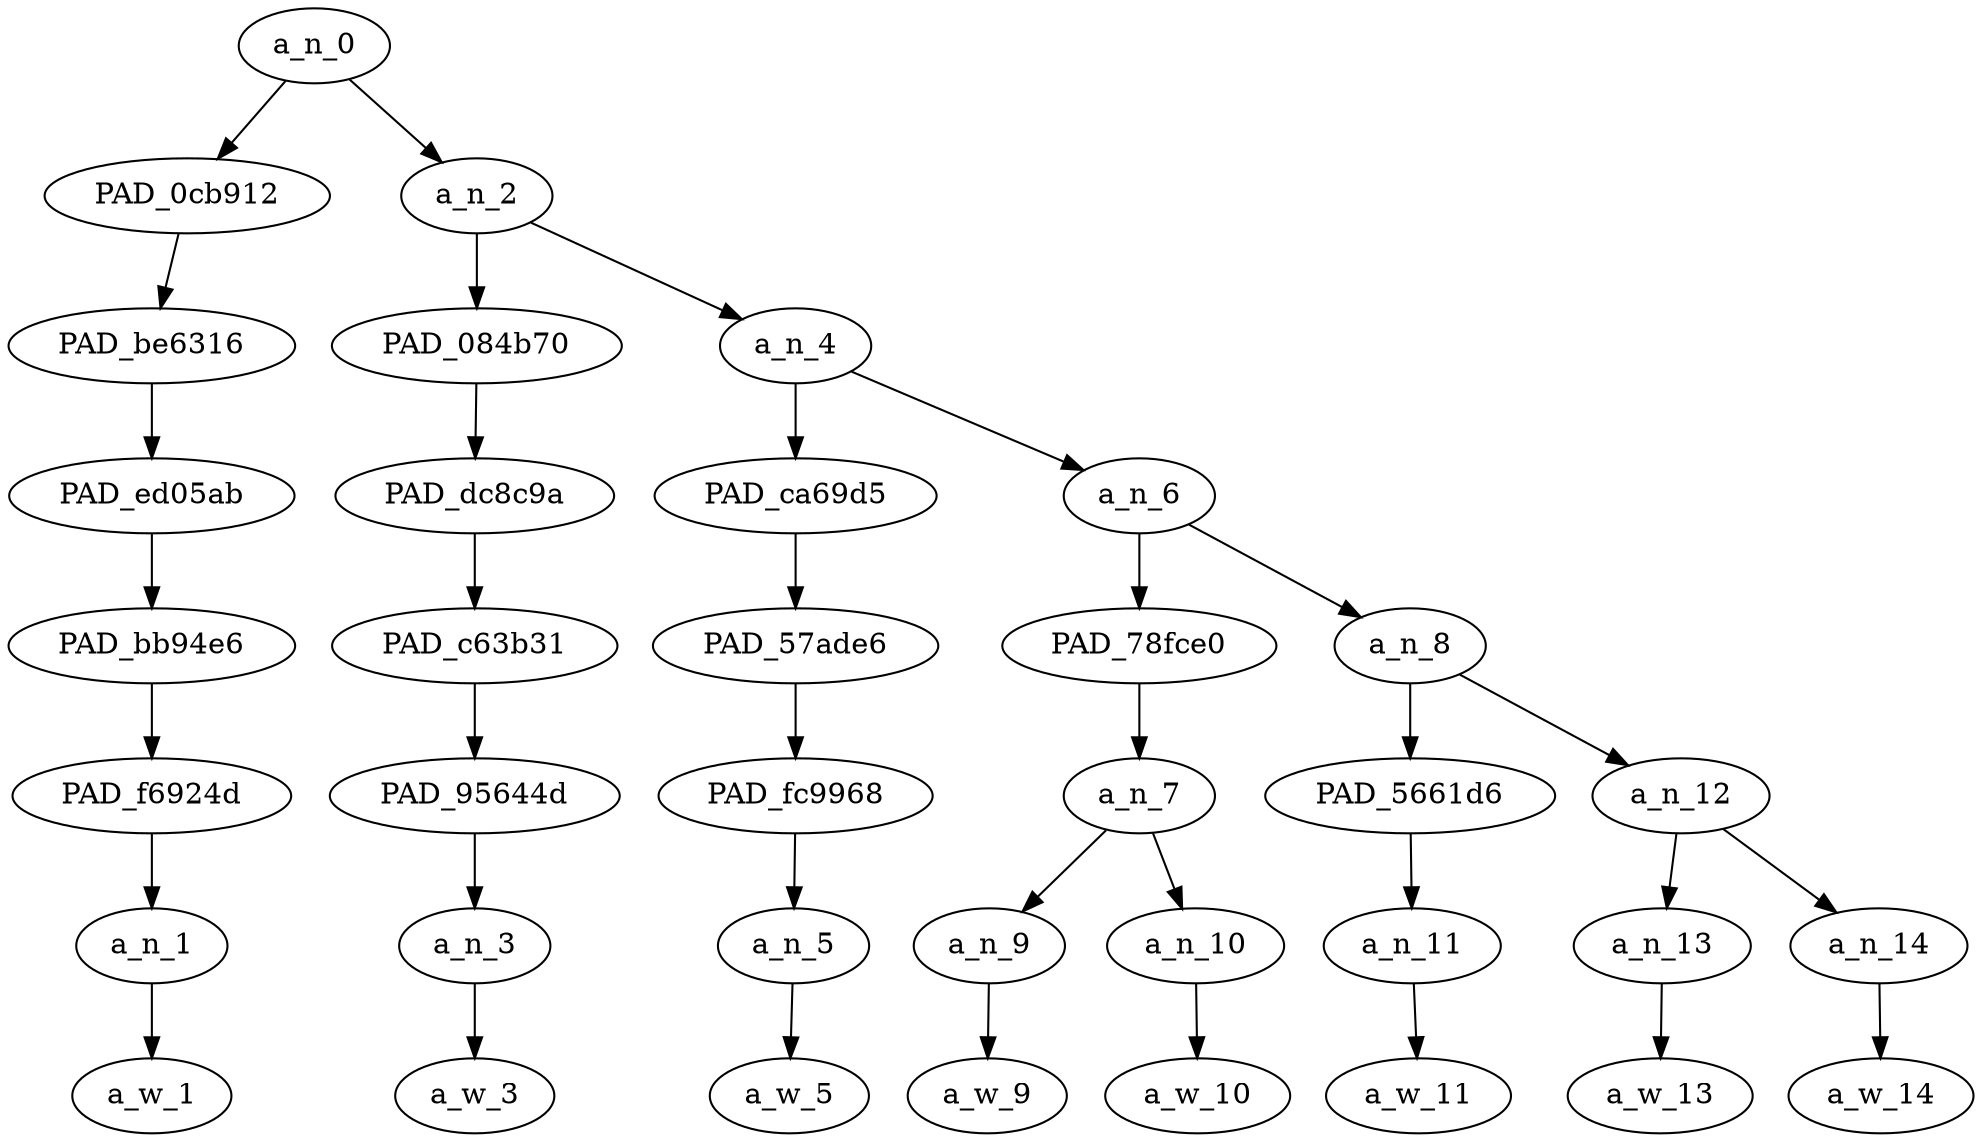 strict digraph "" {
	a_n_0	[div_dir=1,
		index=0,
		level=7,
		pos="1.078125,7!",
		text_span="[0, 1, 2, 3, 4, 5, 6, 7]",
		value=1.00000000];
	PAD_0cb912	[div_dir=-1,
		index=0,
		level=6,
		pos="0.0,6!",
		text_span="[0]",
		value=0.09637617];
	a_n_0 -> PAD_0cb912;
	a_n_2	[div_dir=1,
		index=1,
		level=6,
		pos="2.15625,6!",
		text_span="[1, 2, 3, 4, 5, 6, 7]",
		value=0.90302595];
	a_n_0 -> a_n_2;
	PAD_be6316	[div_dir=-1,
		index=0,
		level=5,
		pos="0.0,5!",
		text_span="[0]",
		value=0.09637617];
	PAD_0cb912 -> PAD_be6316;
	PAD_ed05ab	[div_dir=-1,
		index=0,
		level=4,
		pos="0.0,4!",
		text_span="[0]",
		value=0.09637617];
	PAD_be6316 -> PAD_ed05ab;
	PAD_bb94e6	[div_dir=-1,
		index=0,
		level=3,
		pos="0.0,3!",
		text_span="[0]",
		value=0.09637617];
	PAD_ed05ab -> PAD_bb94e6;
	PAD_f6924d	[div_dir=-1,
		index=0,
		level=2,
		pos="0.0,2!",
		text_span="[0]",
		value=0.09637617];
	PAD_bb94e6 -> PAD_f6924d;
	a_n_1	[div_dir=-1,
		index=0,
		level=1,
		pos="0.0,1!",
		text_span="[0]",
		value=0.09637617];
	PAD_f6924d -> a_n_1;
	a_w_1	[div_dir=0,
		index=0,
		level=0,
		pos="0,0!",
		text_span="[0]",
		value=they];
	a_n_1 -> a_w_1;
	PAD_084b70	[div_dir=-1,
		index=1,
		level=5,
		pos="1.0,5!",
		text_span="[1]",
		value=0.11463458];
	a_n_2 -> PAD_084b70;
	a_n_4	[div_dir=1,
		index=2,
		level=5,
		pos="3.3125,5!",
		text_span="[2, 3, 4, 5, 6, 7]",
		value=0.78769457];
	a_n_2 -> a_n_4;
	PAD_dc8c9a	[div_dir=-1,
		index=1,
		level=4,
		pos="1.0,4!",
		text_span="[1]",
		value=0.11463458];
	PAD_084b70 -> PAD_dc8c9a;
	PAD_c63b31	[div_dir=-1,
		index=1,
		level=3,
		pos="1.0,3!",
		text_span="[1]",
		value=0.11463458];
	PAD_dc8c9a -> PAD_c63b31;
	PAD_95644d	[div_dir=-1,
		index=1,
		level=2,
		pos="1.0,2!",
		text_span="[1]",
		value=0.11463458];
	PAD_c63b31 -> PAD_95644d;
	a_n_3	[div_dir=-1,
		index=1,
		level=1,
		pos="1.0,1!",
		text_span="[1]",
		value=0.11463458];
	PAD_95644d -> a_n_3;
	a_w_3	[div_dir=0,
		index=1,
		level=0,
		pos="1,0!",
		text_span="[1]",
		value=fell];
	a_n_3 -> a_w_3;
	PAD_ca69d5	[div_dir=1,
		index=2,
		level=4,
		pos="2.0,4!",
		text_span="[2]",
		value=0.09363020];
	a_n_4 -> PAD_ca69d5;
	a_n_6	[div_dir=1,
		index=3,
		level=4,
		pos="4.625,4!",
		text_span="[3, 4, 5, 6, 7]",
		value=0.69329468];
	a_n_4 -> a_n_6;
	PAD_57ade6	[div_dir=1,
		index=2,
		level=3,
		pos="2.0,3!",
		text_span="[2]",
		value=0.09363020];
	PAD_ca69d5 -> PAD_57ade6;
	PAD_fc9968	[div_dir=1,
		index=2,
		level=2,
		pos="2.0,2!",
		text_span="[2]",
		value=0.09363020];
	PAD_57ade6 -> PAD_fc9968;
	a_n_5	[div_dir=1,
		index=2,
		level=1,
		pos="2.0,1!",
		text_span="[2]",
		value=0.09363020];
	PAD_fc9968 -> a_n_5;
	a_w_5	[div_dir=0,
		index=2,
		level=0,
		pos="2,0!",
		text_span="[2]",
		value=for];
	a_n_5 -> a_w_5;
	PAD_78fce0	[div_dir=1,
		index=3,
		level=3,
		pos="3.5,3!",
		text_span="[3, 4]",
		value=0.20320551];
	a_n_6 -> PAD_78fce0;
	a_n_8	[div_dir=1,
		index=4,
		level=3,
		pos="5.75,3!",
		text_span="[5, 6, 7]",
		value=0.48961031];
	a_n_6 -> a_n_8;
	a_n_7	[div_dir=1,
		index=3,
		level=2,
		pos="3.5,2!",
		text_span="[3, 4]",
		value=0.20320551];
	PAD_78fce0 -> a_n_7;
	a_n_9	[div_dir=1,
		index=3,
		level=1,
		pos="3.0,1!",
		text_span="[3]",
		value=0.08940070];
	a_n_7 -> a_n_9;
	a_n_10	[div_dir=-1,
		index=4,
		level=1,
		pos="4.0,1!",
		text_span="[4]",
		value=0.11351686];
	a_n_7 -> a_n_10;
	a_w_9	[div_dir=0,
		index=3,
		level=0,
		pos="3,0!",
		text_span="[3]",
		value=the];
	a_n_9 -> a_w_9;
	a_w_10	[div_dir=0,
		index=4,
		level=0,
		pos="4,0!",
		text_span="[4]",
		value=women];
	a_n_10 -> a_w_10;
	PAD_5661d6	[div_dir=1,
		index=4,
		level=2,
		pos="5.0,2!",
		text_span="[5]",
		value=0.08375679];
	a_n_8 -> PAD_5661d6;
	a_n_12	[div_dir=1,
		index=5,
		level=2,
		pos="6.5,2!",
		text_span="[6, 7]",
		value=0.40547020];
	a_n_8 -> a_n_12;
	a_n_11	[div_dir=1,
		index=5,
		level=1,
		pos="5.0,1!",
		text_span="[5]",
		value=0.08375679];
	PAD_5661d6 -> a_n_11;
	a_w_11	[div_dir=0,
		index=5,
		level=0,
		pos="5,0!",
		text_span="[5]",
		value=in];
	a_n_11 -> a_w_11;
	a_n_13	[div_dir=-1,
		index=6,
		level=1,
		pos="6.0,1!",
		text_span="[6]",
		value=0.12775595];
	a_n_12 -> a_n_13;
	a_n_14	[div_dir=1,
		index=7,
		level=1,
		pos="7.0,1!",
		text_span="[7]",
		value=0.27751250];
	a_n_12 -> a_n_14;
	a_w_13	[div_dir=0,
		index=6,
		level=0,
		pos="6,0!",
		text_span="[6]",
		value=charge];
	a_n_13 -> a_w_13;
	a_w_14	[div_dir=0,
		index=7,
		level=0,
		pos="7,0!",
		text_span="[7]",
		value=meme];
	a_n_14 -> a_w_14;
}
